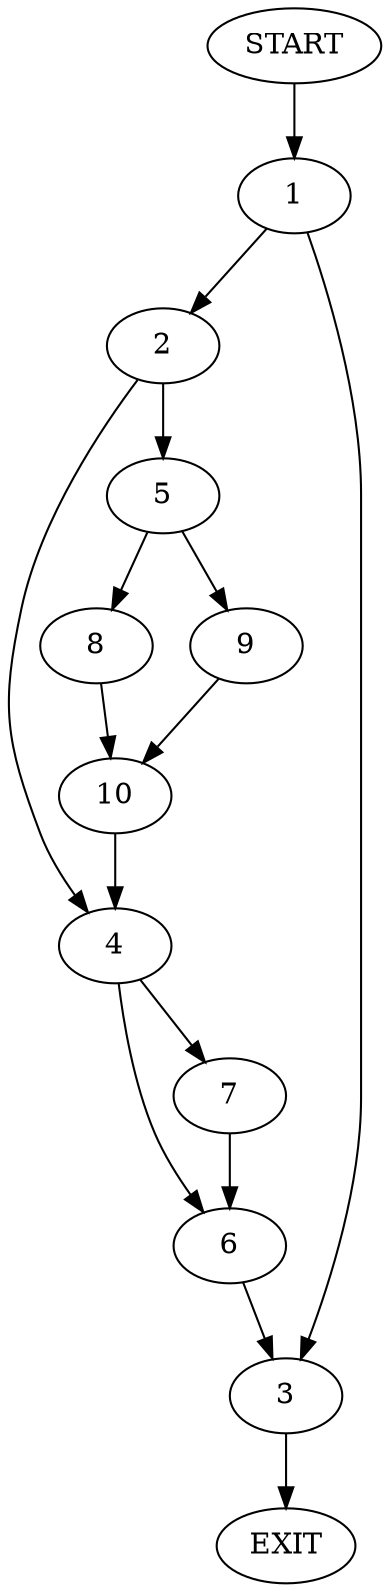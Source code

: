 digraph {
0 [label="START"]
11 [label="EXIT"]
0 -> 1
1 -> 2
1 -> 3
3 -> 11
2 -> 4
2 -> 5
4 -> 6
4 -> 7
5 -> 8
5 -> 9
9 -> 10
8 -> 10
10 -> 4
6 -> 3
7 -> 6
}
